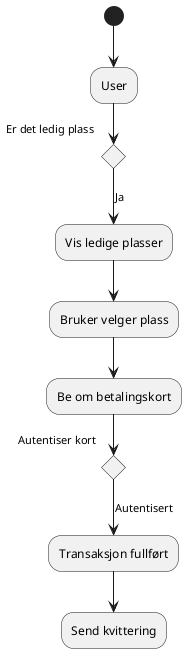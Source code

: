 @startuml
(*)  --> "User"
If "Er det ledig plass" then
--> [Ja] "Vis ledige plasser"
--> "Bruker velger plass"
--> "Be om betalingskort"
If "Autentiser kort" then
--> [Autentisert] "Transaksjon fullført"
--> "Send kvittering"
@enduml